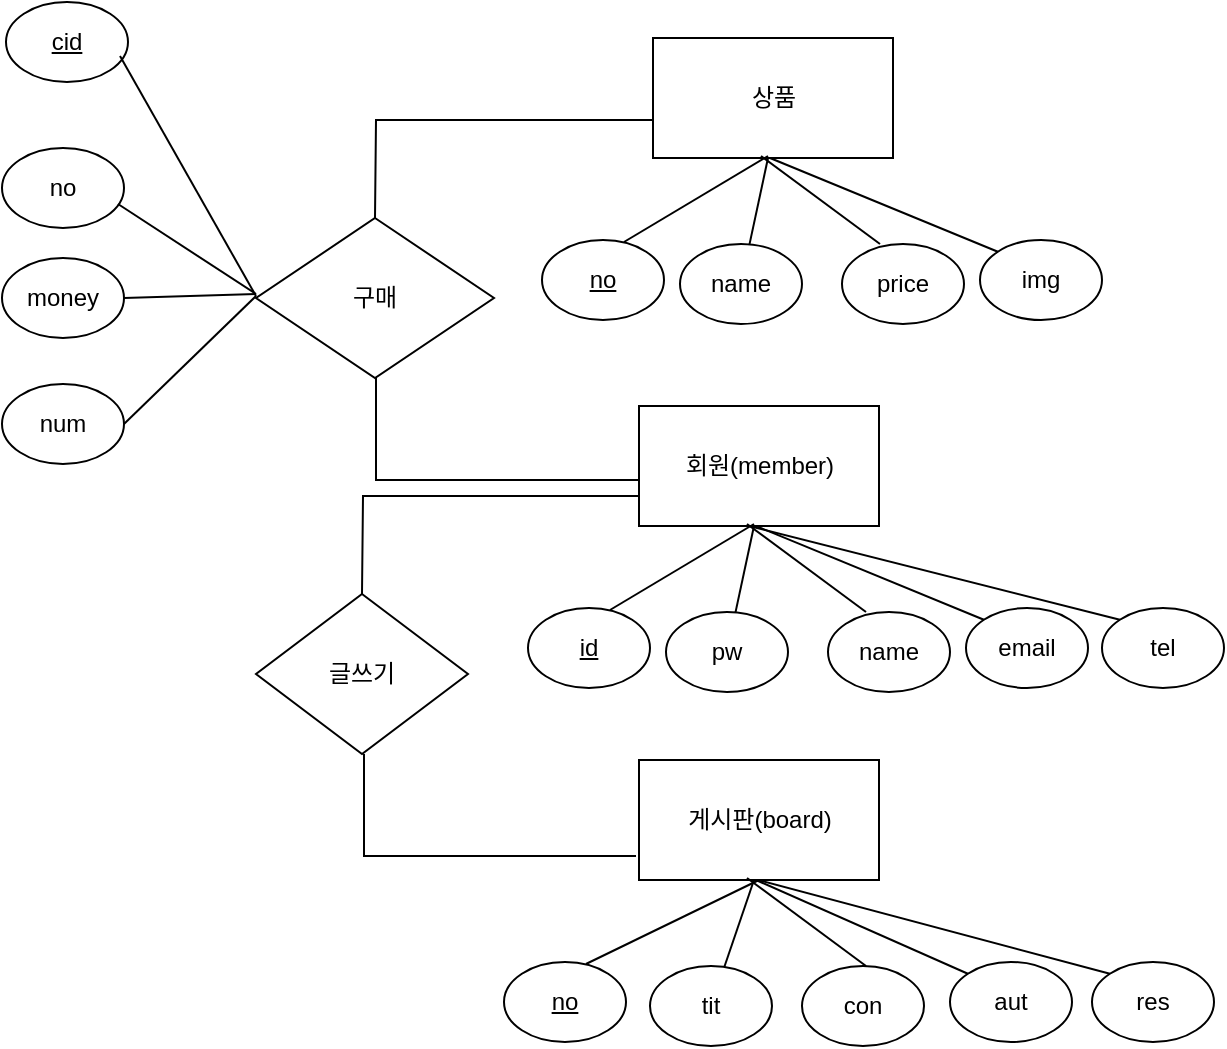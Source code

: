 <mxfile version="20.4.0" type="github">
  <diagram id="R2lEEEUBdFMjLlhIrx00" name="Page-1">
    <mxGraphModel dx="1422" dy="762" grid="0" gridSize="10" guides="1" tooltips="1" connect="1" arrows="1" fold="1" page="1" pageScale="1" pageWidth="850" pageHeight="1100" math="0" shadow="0" extFonts="Permanent Marker^https://fonts.googleapis.com/css?family=Permanent+Marker">
      <root>
        <mxCell id="0" />
        <mxCell id="1" parent="0" />
        <mxCell id="aYFYS4dmWl72IjPVExNx-1" value="회원(member)" style="rounded=0;whiteSpace=wrap;html=1;" vertex="1" parent="1">
          <mxGeometry x="346.5" y="323" width="120" height="60" as="geometry" />
        </mxCell>
        <mxCell id="aYFYS4dmWl72IjPVExNx-4" value="글쓰기" style="rhombus;whiteSpace=wrap;html=1;" vertex="1" parent="1">
          <mxGeometry x="155" y="417" width="106" height="80" as="geometry" />
        </mxCell>
        <mxCell id="aYFYS4dmWl72IjPVExNx-5" value="구매" style="rhombus;whiteSpace=wrap;html=1;" vertex="1" parent="1">
          <mxGeometry x="155" y="229" width="119" height="80" as="geometry" />
        </mxCell>
        <mxCell id="aYFYS4dmWl72IjPVExNx-7" value="&lt;u&gt;id&lt;/u&gt;" style="ellipse;whiteSpace=wrap;html=1;" vertex="1" parent="1">
          <mxGeometry x="291" y="424" width="61" height="40" as="geometry" />
        </mxCell>
        <mxCell id="aYFYS4dmWl72IjPVExNx-8" value="pw" style="ellipse;whiteSpace=wrap;html=1;" vertex="1" parent="1">
          <mxGeometry x="360" y="426" width="61" height="40" as="geometry" />
        </mxCell>
        <mxCell id="aYFYS4dmWl72IjPVExNx-9" value="name" style="ellipse;whiteSpace=wrap;html=1;" vertex="1" parent="1">
          <mxGeometry x="441" y="426" width="61" height="40" as="geometry" />
        </mxCell>
        <mxCell id="aYFYS4dmWl72IjPVExNx-10" value="email" style="ellipse;whiteSpace=wrap;html=1;" vertex="1" parent="1">
          <mxGeometry x="510" y="424" width="61" height="40" as="geometry" />
        </mxCell>
        <mxCell id="aYFYS4dmWl72IjPVExNx-22" value="" style="endArrow=none;html=1;rounded=0;exitX=0.672;exitY=0.025;exitDx=0;exitDy=0;exitPerimeter=0;" edge="1" parent="1" source="aYFYS4dmWl72IjPVExNx-7">
          <mxGeometry width="50" height="50" relative="1" as="geometry">
            <mxPoint x="354" y="432" as="sourcePoint" />
            <mxPoint x="404" y="382" as="targetPoint" />
          </mxGeometry>
        </mxCell>
        <mxCell id="aYFYS4dmWl72IjPVExNx-24" value="" style="endArrow=none;html=1;rounded=0;" edge="1" parent="1" source="aYFYS4dmWl72IjPVExNx-8">
          <mxGeometry width="50" height="50" relative="1" as="geometry">
            <mxPoint x="366.992" y="435" as="sourcePoint" />
            <mxPoint x="404" y="383" as="targetPoint" />
          </mxGeometry>
        </mxCell>
        <mxCell id="aYFYS4dmWl72IjPVExNx-25" value="" style="endArrow=none;html=1;rounded=0;entryX=0.45;entryY=0.983;entryDx=0;entryDy=0;entryPerimeter=0;" edge="1" parent="1" target="aYFYS4dmWl72IjPVExNx-1">
          <mxGeometry width="50" height="50" relative="1" as="geometry">
            <mxPoint x="460" y="426" as="sourcePoint" />
            <mxPoint x="424" y="402" as="targetPoint" />
          </mxGeometry>
        </mxCell>
        <mxCell id="aYFYS4dmWl72IjPVExNx-26" value="" style="endArrow=none;html=1;rounded=0;exitX=0;exitY=0;exitDx=0;exitDy=0;" edge="1" parent="1" source="aYFYS4dmWl72IjPVExNx-10">
          <mxGeometry width="50" height="50" relative="1" as="geometry">
            <mxPoint x="386.992" y="455" as="sourcePoint" />
            <mxPoint x="405" y="383" as="targetPoint" />
          </mxGeometry>
        </mxCell>
        <mxCell id="aYFYS4dmWl72IjPVExNx-27" value="게시판(board)" style="rounded=0;whiteSpace=wrap;html=1;" vertex="1" parent="1">
          <mxGeometry x="346.5" y="500" width="120" height="60" as="geometry" />
        </mxCell>
        <mxCell id="aYFYS4dmWl72IjPVExNx-28" value="&lt;u&gt;no&lt;/u&gt;" style="ellipse;whiteSpace=wrap;html=1;" vertex="1" parent="1">
          <mxGeometry x="279" y="601" width="61" height="40" as="geometry" />
        </mxCell>
        <mxCell id="aYFYS4dmWl72IjPVExNx-29" value="tit" style="ellipse;whiteSpace=wrap;html=1;" vertex="1" parent="1">
          <mxGeometry x="352" y="603" width="61" height="40" as="geometry" />
        </mxCell>
        <mxCell id="aYFYS4dmWl72IjPVExNx-30" value="con" style="ellipse;whiteSpace=wrap;html=1;" vertex="1" parent="1">
          <mxGeometry x="428" y="603" width="61" height="40" as="geometry" />
        </mxCell>
        <mxCell id="aYFYS4dmWl72IjPVExNx-31" value="aut" style="ellipse;whiteSpace=wrap;html=1;" vertex="1" parent="1">
          <mxGeometry x="502" y="601" width="61" height="40" as="geometry" />
        </mxCell>
        <mxCell id="aYFYS4dmWl72IjPVExNx-32" value="" style="endArrow=none;html=1;rounded=0;exitX=0.672;exitY=0.025;exitDx=0;exitDy=0;exitPerimeter=0;entryX=0.5;entryY=1;entryDx=0;entryDy=0;" edge="1" parent="1" source="aYFYS4dmWl72IjPVExNx-28" target="aYFYS4dmWl72IjPVExNx-27">
          <mxGeometry width="50" height="50" relative="1" as="geometry">
            <mxPoint x="555" y="479" as="sourcePoint" />
            <mxPoint x="605" y="429" as="targetPoint" />
          </mxGeometry>
        </mxCell>
        <mxCell id="aYFYS4dmWl72IjPVExNx-33" value="" style="endArrow=none;html=1;rounded=0;" edge="1" parent="1" source="aYFYS4dmWl72IjPVExNx-29">
          <mxGeometry width="50" height="50" relative="1" as="geometry">
            <mxPoint x="366.992" y="612" as="sourcePoint" />
            <mxPoint x="404" y="560" as="targetPoint" />
          </mxGeometry>
        </mxCell>
        <mxCell id="aYFYS4dmWl72IjPVExNx-34" value="" style="endArrow=none;html=1;rounded=0;entryX=0.45;entryY=0.983;entryDx=0;entryDy=0;entryPerimeter=0;" edge="1" parent="1" target="aYFYS4dmWl72IjPVExNx-27">
          <mxGeometry width="50" height="50" relative="1" as="geometry">
            <mxPoint x="460" y="603" as="sourcePoint" />
            <mxPoint x="424" y="579" as="targetPoint" />
          </mxGeometry>
        </mxCell>
        <mxCell id="aYFYS4dmWl72IjPVExNx-35" value="" style="endArrow=none;html=1;rounded=0;exitX=0;exitY=0;exitDx=0;exitDy=0;" edge="1" parent="1" source="aYFYS4dmWl72IjPVExNx-31">
          <mxGeometry width="50" height="50" relative="1" as="geometry">
            <mxPoint x="386.992" y="632" as="sourcePoint" />
            <mxPoint x="405" y="560" as="targetPoint" />
          </mxGeometry>
        </mxCell>
        <mxCell id="aYFYS4dmWl72IjPVExNx-37" value="상품" style="rounded=0;whiteSpace=wrap;html=1;" vertex="1" parent="1">
          <mxGeometry x="353.5" y="139" width="120" height="60" as="geometry" />
        </mxCell>
        <mxCell id="aYFYS4dmWl72IjPVExNx-38" value="&lt;u&gt;no&lt;/u&gt;" style="ellipse;whiteSpace=wrap;html=1;" vertex="1" parent="1">
          <mxGeometry x="298" y="240" width="61" height="40" as="geometry" />
        </mxCell>
        <mxCell id="aYFYS4dmWl72IjPVExNx-39" value="name" style="ellipse;whiteSpace=wrap;html=1;" vertex="1" parent="1">
          <mxGeometry x="367" y="242" width="61" height="40" as="geometry" />
        </mxCell>
        <mxCell id="aYFYS4dmWl72IjPVExNx-40" value="price" style="ellipse;whiteSpace=wrap;html=1;" vertex="1" parent="1">
          <mxGeometry x="448" y="242" width="61" height="40" as="geometry" />
        </mxCell>
        <mxCell id="aYFYS4dmWl72IjPVExNx-41" value="img" style="ellipse;whiteSpace=wrap;html=1;" vertex="1" parent="1">
          <mxGeometry x="517" y="240" width="61" height="40" as="geometry" />
        </mxCell>
        <mxCell id="aYFYS4dmWl72IjPVExNx-42" value="" style="endArrow=none;html=1;rounded=0;exitX=0.672;exitY=0.025;exitDx=0;exitDy=0;exitPerimeter=0;" edge="1" parent="1" source="aYFYS4dmWl72IjPVExNx-38">
          <mxGeometry width="50" height="50" relative="1" as="geometry">
            <mxPoint x="361" y="248" as="sourcePoint" />
            <mxPoint x="411" y="198" as="targetPoint" />
          </mxGeometry>
        </mxCell>
        <mxCell id="aYFYS4dmWl72IjPVExNx-43" value="" style="endArrow=none;html=1;rounded=0;" edge="1" parent="1" source="aYFYS4dmWl72IjPVExNx-39">
          <mxGeometry width="50" height="50" relative="1" as="geometry">
            <mxPoint x="373.992" y="251" as="sourcePoint" />
            <mxPoint x="411" y="199" as="targetPoint" />
          </mxGeometry>
        </mxCell>
        <mxCell id="aYFYS4dmWl72IjPVExNx-44" value="" style="endArrow=none;html=1;rounded=0;entryX=0.45;entryY=0.983;entryDx=0;entryDy=0;entryPerimeter=0;" edge="1" parent="1" target="aYFYS4dmWl72IjPVExNx-37">
          <mxGeometry width="50" height="50" relative="1" as="geometry">
            <mxPoint x="467" y="242" as="sourcePoint" />
            <mxPoint x="431" y="218" as="targetPoint" />
          </mxGeometry>
        </mxCell>
        <mxCell id="aYFYS4dmWl72IjPVExNx-45" value="" style="endArrow=none;html=1;rounded=0;exitX=0;exitY=0;exitDx=0;exitDy=0;" edge="1" parent="1" source="aYFYS4dmWl72IjPVExNx-41">
          <mxGeometry width="50" height="50" relative="1" as="geometry">
            <mxPoint x="393.992" y="271" as="sourcePoint" />
            <mxPoint x="412" y="199" as="targetPoint" />
          </mxGeometry>
        </mxCell>
        <mxCell id="aYFYS4dmWl72IjPVExNx-46" value="tel" style="ellipse;whiteSpace=wrap;html=1;" vertex="1" parent="1">
          <mxGeometry x="578" y="424" width="61" height="40" as="geometry" />
        </mxCell>
        <mxCell id="aYFYS4dmWl72IjPVExNx-47" value="res" style="ellipse;whiteSpace=wrap;html=1;" vertex="1" parent="1">
          <mxGeometry x="573" y="601" width="61" height="40" as="geometry" />
        </mxCell>
        <mxCell id="aYFYS4dmWl72IjPVExNx-48" value="" style="endArrow=none;html=1;rounded=0;exitX=0;exitY=0;exitDx=0;exitDy=0;" edge="1" parent="1" source="aYFYS4dmWl72IjPVExNx-46">
          <mxGeometry width="50" height="50" relative="1" as="geometry">
            <mxPoint x="515.552" y="429.741" as="sourcePoint" />
            <mxPoint x="401.44" y="383" as="targetPoint" />
          </mxGeometry>
        </mxCell>
        <mxCell id="aYFYS4dmWl72IjPVExNx-49" value="" style="endArrow=none;html=1;rounded=0;exitX=0;exitY=0;exitDx=0;exitDy=0;" edge="1" parent="1" source="aYFYS4dmWl72IjPVExNx-47">
          <mxGeometry width="50" height="50" relative="1" as="geometry">
            <mxPoint x="520.112" y="606.741" as="sourcePoint" />
            <mxPoint x="406" y="560" as="targetPoint" />
          </mxGeometry>
        </mxCell>
        <mxCell id="aYFYS4dmWl72IjPVExNx-50" value="" style="endArrow=none;html=1;rounded=0;" edge="1" parent="1">
          <mxGeometry width="50" height="50" relative="1" as="geometry">
            <mxPoint x="346" y="360" as="sourcePoint" />
            <mxPoint x="215" y="309" as="targetPoint" />
            <Array as="points">
              <mxPoint x="215" y="360" />
            </Array>
          </mxGeometry>
        </mxCell>
        <mxCell id="aYFYS4dmWl72IjPVExNx-51" value="" style="endArrow=none;html=1;rounded=0;exitX=0.5;exitY=0;exitDx=0;exitDy=0;" edge="1" parent="1" source="aYFYS4dmWl72IjPVExNx-5">
          <mxGeometry width="50" height="50" relative="1" as="geometry">
            <mxPoint x="399" y="426" as="sourcePoint" />
            <mxPoint x="353" y="180" as="targetPoint" />
            <Array as="points">
              <mxPoint x="215" y="180" />
            </Array>
          </mxGeometry>
        </mxCell>
        <mxCell id="aYFYS4dmWl72IjPVExNx-52" value="" style="endArrow=none;html=1;rounded=0;exitX=0.5;exitY=0;exitDx=0;exitDy=0;" edge="1" parent="1">
          <mxGeometry width="50" height="50" relative="1" as="geometry">
            <mxPoint x="208" y="417" as="sourcePoint" />
            <mxPoint x="346.5" y="368" as="targetPoint" />
            <Array as="points">
              <mxPoint x="208.5" y="368" />
            </Array>
          </mxGeometry>
        </mxCell>
        <mxCell id="aYFYS4dmWl72IjPVExNx-53" value="" style="endArrow=none;html=1;rounded=0;" edge="1" parent="1">
          <mxGeometry width="50" height="50" relative="1" as="geometry">
            <mxPoint x="345" y="548" as="sourcePoint" />
            <mxPoint x="209" y="497" as="targetPoint" />
            <Array as="points">
              <mxPoint x="209" y="548" />
            </Array>
          </mxGeometry>
        </mxCell>
        <mxCell id="aYFYS4dmWl72IjPVExNx-54" value="no" style="ellipse;whiteSpace=wrap;html=1;" vertex="1" parent="1">
          <mxGeometry x="28" y="194" width="61" height="40" as="geometry" />
        </mxCell>
        <mxCell id="aYFYS4dmWl72IjPVExNx-55" value="money" style="ellipse;whiteSpace=wrap;html=1;" vertex="1" parent="1">
          <mxGeometry x="28" y="249" width="61" height="40" as="geometry" />
        </mxCell>
        <mxCell id="aYFYS4dmWl72IjPVExNx-56" value="num" style="ellipse;whiteSpace=wrap;html=1;" vertex="1" parent="1">
          <mxGeometry x="28" y="312" width="61" height="40" as="geometry" />
        </mxCell>
        <mxCell id="aYFYS4dmWl72IjPVExNx-57" value="&lt;u&gt;cid&lt;/u&gt;" style="ellipse;whiteSpace=wrap;html=1;" vertex="1" parent="1">
          <mxGeometry x="30" y="121" width="61" height="40" as="geometry" />
        </mxCell>
        <mxCell id="aYFYS4dmWl72IjPVExNx-59" value="" style="endArrow=none;html=1;rounded=0;" edge="1" parent="1">
          <mxGeometry width="50" height="50" relative="1" as="geometry">
            <mxPoint x="155" y="268" as="sourcePoint" />
            <mxPoint x="87" y="148" as="targetPoint" />
          </mxGeometry>
        </mxCell>
        <mxCell id="aYFYS4dmWl72IjPVExNx-61" value="" style="endArrow=none;html=1;rounded=0;exitX=0.951;exitY=0.7;exitDx=0;exitDy=0;exitPerimeter=0;" edge="1" parent="1" source="aYFYS4dmWl72IjPVExNx-54">
          <mxGeometry width="50" height="50" relative="1" as="geometry">
            <mxPoint x="223" y="387" as="sourcePoint" />
            <mxPoint x="155" y="267" as="targetPoint" />
          </mxGeometry>
        </mxCell>
        <mxCell id="aYFYS4dmWl72IjPVExNx-62" value="" style="endArrow=none;html=1;rounded=0;exitX=1;exitY=0.5;exitDx=0;exitDy=0;" edge="1" parent="1" source="aYFYS4dmWl72IjPVExNx-55">
          <mxGeometry width="50" height="50" relative="1" as="geometry">
            <mxPoint x="223" y="387" as="sourcePoint" />
            <mxPoint x="155" y="267" as="targetPoint" />
          </mxGeometry>
        </mxCell>
        <mxCell id="aYFYS4dmWl72IjPVExNx-63" value="" style="endArrow=none;html=1;rounded=0;exitX=1;exitY=0.5;exitDx=0;exitDy=0;" edge="1" parent="1" source="aYFYS4dmWl72IjPVExNx-56">
          <mxGeometry width="50" height="50" relative="1" as="geometry">
            <mxPoint x="223" y="388" as="sourcePoint" />
            <mxPoint x="155" y="268" as="targetPoint" />
          </mxGeometry>
        </mxCell>
      </root>
    </mxGraphModel>
  </diagram>
</mxfile>
